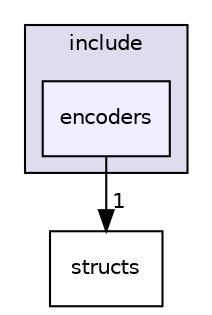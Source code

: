 digraph "encoders" {
  compound=true
  node [ fontsize="10", fontname="Helvetica"];
  edge [ labelfontsize="10", labelfontname="Helvetica"];
  subgraph clusterdir_d44c64559bbebec7f509842c48db8b23 {
    graph [ bgcolor="#ddddee", pencolor="black", label="include" fontname="Helvetica", fontsize="10", URL="dir_d44c64559bbebec7f509842c48db8b23.html"]
  dir_6538886a0d626c32f2d3790c07b8421f [shape=box, label="encoders", style="filled", fillcolor="#eeeeff", pencolor="black", URL="dir_6538886a0d626c32f2d3790c07b8421f.html"];
  }
  dir_85e10f8b895e6a9c9197ac15ac307621 [shape=box label="structs" URL="dir_85e10f8b895e6a9c9197ac15ac307621.html"];
  dir_6538886a0d626c32f2d3790c07b8421f->dir_85e10f8b895e6a9c9197ac15ac307621 [headlabel="1", labeldistance=1.5 headhref="dir_000007_000001.html"];
}
